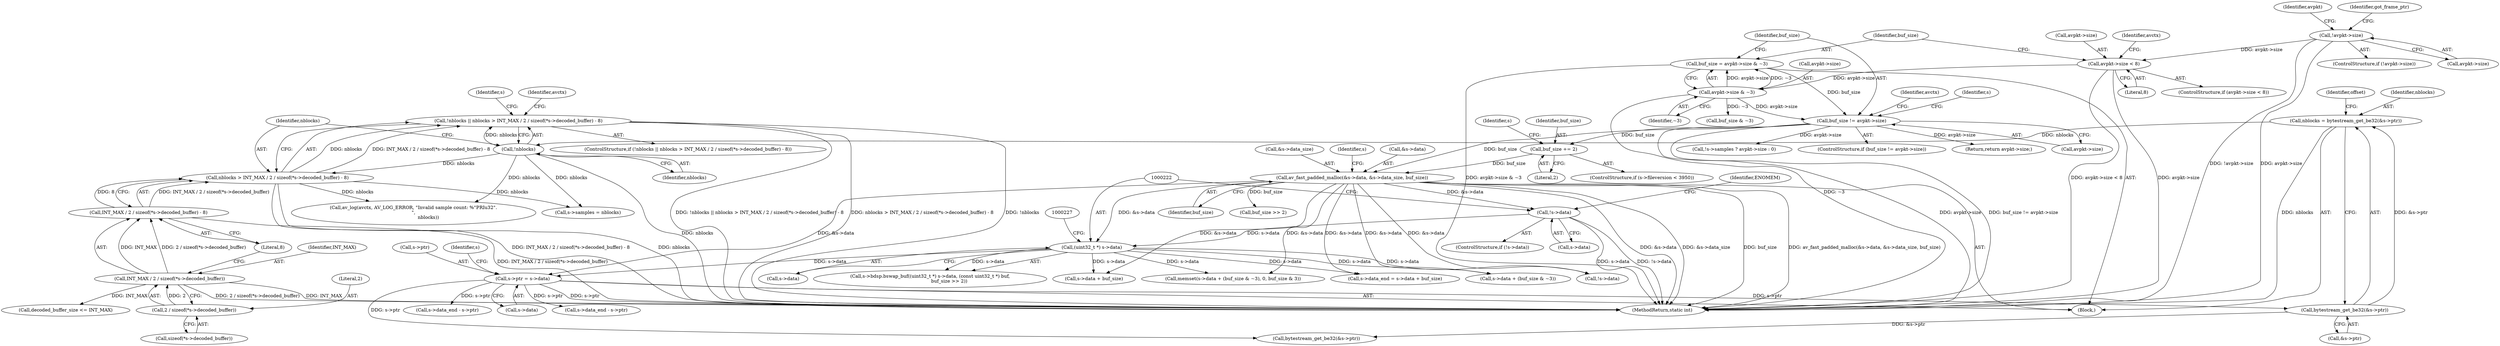 digraph "0_FFmpeg_ba4beaf6149f7241c8bd85fe853318c2f6837ad0@API" {
"1000365" [label="(Call,!nblocks || nblocks > INT_MAX / 2 / sizeof(*s->decoded_buffer) - 8)"];
"1000366" [label="(Call,!nblocks)"];
"1000260" [label="(Call,nblocks = bytestream_get_be32(&s->ptr))"];
"1000262" [label="(Call,bytestream_get_be32(&s->ptr))"];
"1000244" [label="(Call,s->ptr = s->data)"];
"1000202" [label="(Call,av_fast_padded_malloc(&s->data, &s->data_size, buf_size))"];
"1000199" [label="(Call,buf_size += 2)"];
"1000183" [label="(Call,buf_size != avpkt->size)"];
"1000175" [label="(Call,buf_size = avpkt->size & ~3)"];
"1000177" [label="(Call,avpkt->size & ~3)"];
"1000163" [label="(Call,avpkt->size < 8)"];
"1000151" [label="(Call,!avpkt->size)"];
"1000221" [label="(Call,(uint32_t *) s->data)"];
"1000213" [label="(Call,!s->data)"];
"1000368" [label="(Call,nblocks > INT_MAX / 2 / sizeof(*s->decoded_buffer) - 8)"];
"1000370" [label="(Call,INT_MAX / 2 / sizeof(*s->decoded_buffer) - 8)"];
"1000371" [label="(Call,INT_MAX / 2 / sizeof(*s->decoded_buffer))"];
"1000373" [label="(Call,2 / sizeof(*s->decoded_buffer))"];
"1000369" [label="(Identifier,nblocks)"];
"1000367" [label="(Identifier,nblocks)"];
"1000211" [label="(Identifier,buf_size)"];
"1000371" [label="(Call,INT_MAX / 2 / sizeof(*s->decoded_buffer))"];
"1000366" [label="(Call,!nblocks)"];
"1000370" [label="(Call,INT_MAX / 2 / sizeof(*s->decoded_buffer) - 8)"];
"1000374" [label="(Literal,2)"];
"1000263" [label="(Call,&s->ptr)"];
"1000178" [label="(Call,avpkt->size)"];
"1000219" [label="(Identifier,ENOMEM)"];
"1000710" [label="(Call,!s->samples ? avpkt->size : 0)"];
"1000719" [label="(MethodReturn,static int)"];
"1000202" [label="(Call,av_fast_padded_malloc(&s->data, &s->data_size, buf_size))"];
"1000251" [label="(Call,s->data_end = s->data + buf_size)"];
"1000207" [label="(Call,&s->data_size)"];
"1000365" [label="(Call,!nblocks || nblocks > INT_MAX / 2 / sizeof(*s->decoded_buffer) - 8)"];
"1000299" [label="(Call,s->data_end - s->ptr)"];
"1000261" [label="(Identifier,nblocks)"];
"1000200" [label="(Identifier,buf_size)"];
"1000163" [label="(Call,avpkt->size < 8)"];
"1000150" [label="(ControlStructure,if (!avpkt->size))"];
"1000164" [label="(Call,avpkt->size)"];
"1000152" [label="(Call,avpkt->size)"];
"1000383" [label="(Identifier,avctx)"];
"1000170" [label="(Identifier,avctx)"];
"1000182" [label="(ControlStructure,if (buf_size != avpkt->size))"];
"1000221" [label="(Call,(uint32_t *) s->data)"];
"1000392" [label="(Identifier,s)"];
"1000201" [label="(Literal,2)"];
"1000368" [label="(Call,nblocks > INT_MAX / 2 / sizeof(*s->decoded_buffer) - 8)"];
"1000196" [label="(Identifier,s)"];
"1000212" [label="(ControlStructure,if (!s->data))"];
"1000165" [label="(Identifier,avpkt)"];
"1000260" [label="(Call,nblocks = bytestream_get_be32(&s->ptr))"];
"1000382" [label="(Call,av_log(avctx, AV_LOG_ERROR, \"Invalid sample count: %\"PRIu32\".\n\",\n                    nblocks))"];
"1000401" [label="(Call,s->samples = nblocks)"];
"1000416" [label="(Return,return avpkt->size;)"];
"1000375" [label="(Call,sizeof(*s->decoded_buffer))"];
"1000452" [label="(Call,decoded_buffer_size <= INT_MAX)"];
"1000255" [label="(Call,s->data + buf_size)"];
"1000184" [label="(Identifier,buf_size)"];
"1000214" [label="(Call,s->data)"];
"1000215" [label="(Identifier,s)"];
"1000372" [label="(Identifier,INT_MAX)"];
"1000183" [label="(Call,buf_size != avpkt->size)"];
"1000220" [label="(Call,s->bdsp.bswap_buf((uint32_t *) s->data, (const uint32_t *) buf,\n                          buf_size >> 2))"];
"1000380" [label="(Literal,8)"];
"1000167" [label="(Literal,8)"];
"1000203" [label="(Call,&s->data)"];
"1000364" [label="(ControlStructure,if (!nblocks || nblocks > INT_MAX / 2 / sizeof(*s->decoded_buffer) - 8))"];
"1000245" [label="(Call,s->ptr)"];
"1000269" [label="(Call,bytestream_get_be32(&s->ptr))"];
"1000213" [label="(Call,!s->data)"];
"1000407" [label="(Call,!s->data)"];
"1000176" [label="(Identifier,buf_size)"];
"1000244" [label="(Call,s->ptr = s->data)"];
"1000181" [label="(Identifier,~3)"];
"1000237" [label="(Call,buf_size & ~3)"];
"1000190" [label="(Identifier,avctx)"];
"1000232" [label="(Call,memset(s->data + (buf_size & ~3), 0, buf_size & 3))"];
"1000162" [label="(ControlStructure,if (avpkt->size < 8))"];
"1000223" [label="(Call,s->data)"];
"1000158" [label="(Identifier,got_frame_ptr)"];
"1000253" [label="(Identifier,s)"];
"1000233" [label="(Call,s->data + (buf_size & ~3))"];
"1000185" [label="(Call,avpkt->size)"];
"1000175" [label="(Call,buf_size = avpkt->size & ~3)"];
"1000146" [label="(Block,)"];
"1000333" [label="(Call,s->data_end - s->ptr)"];
"1000199" [label="(Call,buf_size += 2)"];
"1000193" [label="(ControlStructure,if (s->fileversion < 3950))"];
"1000262" [label="(Call,bytestream_get_be32(&s->ptr))"];
"1000268" [label="(Identifier,offset)"];
"1000229" [label="(Call,buf_size >> 2)"];
"1000151" [label="(Call,!avpkt->size)"];
"1000373" [label="(Call,2 / sizeof(*s->decoded_buffer))"];
"1000177" [label="(Call,avpkt->size & ~3)"];
"1000248" [label="(Call,s->data)"];
"1000205" [label="(Identifier,s)"];
"1000365" -> "1000364"  [label="AST: "];
"1000365" -> "1000366"  [label="CFG: "];
"1000365" -> "1000368"  [label="CFG: "];
"1000366" -> "1000365"  [label="AST: "];
"1000368" -> "1000365"  [label="AST: "];
"1000383" -> "1000365"  [label="CFG: "];
"1000392" -> "1000365"  [label="CFG: "];
"1000365" -> "1000719"  [label="DDG: !nblocks || nblocks > INT_MAX / 2 / sizeof(*s->decoded_buffer) - 8"];
"1000365" -> "1000719"  [label="DDG: nblocks > INT_MAX / 2 / sizeof(*s->decoded_buffer) - 8"];
"1000365" -> "1000719"  [label="DDG: !nblocks"];
"1000366" -> "1000365"  [label="DDG: nblocks"];
"1000368" -> "1000365"  [label="DDG: nblocks"];
"1000368" -> "1000365"  [label="DDG: INT_MAX / 2 / sizeof(*s->decoded_buffer) - 8"];
"1000366" -> "1000367"  [label="CFG: "];
"1000367" -> "1000366"  [label="AST: "];
"1000369" -> "1000366"  [label="CFG: "];
"1000366" -> "1000719"  [label="DDG: nblocks"];
"1000260" -> "1000366"  [label="DDG: nblocks"];
"1000366" -> "1000368"  [label="DDG: nblocks"];
"1000366" -> "1000382"  [label="DDG: nblocks"];
"1000366" -> "1000401"  [label="DDG: nblocks"];
"1000260" -> "1000146"  [label="AST: "];
"1000260" -> "1000262"  [label="CFG: "];
"1000261" -> "1000260"  [label="AST: "];
"1000262" -> "1000260"  [label="AST: "];
"1000268" -> "1000260"  [label="CFG: "];
"1000260" -> "1000719"  [label="DDG: nblocks"];
"1000262" -> "1000260"  [label="DDG: &s->ptr"];
"1000262" -> "1000263"  [label="CFG: "];
"1000263" -> "1000262"  [label="AST: "];
"1000244" -> "1000262"  [label="DDG: s->ptr"];
"1000262" -> "1000269"  [label="DDG: &s->ptr"];
"1000244" -> "1000146"  [label="AST: "];
"1000244" -> "1000248"  [label="CFG: "];
"1000245" -> "1000244"  [label="AST: "];
"1000248" -> "1000244"  [label="AST: "];
"1000253" -> "1000244"  [label="CFG: "];
"1000244" -> "1000719"  [label="DDG: s->ptr"];
"1000202" -> "1000244"  [label="DDG: &s->data"];
"1000221" -> "1000244"  [label="DDG: s->data"];
"1000244" -> "1000269"  [label="DDG: s->ptr"];
"1000244" -> "1000299"  [label="DDG: s->ptr"];
"1000244" -> "1000333"  [label="DDG: s->ptr"];
"1000202" -> "1000146"  [label="AST: "];
"1000202" -> "1000211"  [label="CFG: "];
"1000203" -> "1000202"  [label="AST: "];
"1000207" -> "1000202"  [label="AST: "];
"1000211" -> "1000202"  [label="AST: "];
"1000215" -> "1000202"  [label="CFG: "];
"1000202" -> "1000719"  [label="DDG: &s->data"];
"1000202" -> "1000719"  [label="DDG: &s->data_size"];
"1000202" -> "1000719"  [label="DDG: buf_size"];
"1000202" -> "1000719"  [label="DDG: av_fast_padded_malloc(&s->data, &s->data_size, buf_size)"];
"1000199" -> "1000202"  [label="DDG: buf_size"];
"1000183" -> "1000202"  [label="DDG: buf_size"];
"1000202" -> "1000213"  [label="DDG: &s->data"];
"1000202" -> "1000221"  [label="DDG: &s->data"];
"1000202" -> "1000229"  [label="DDG: buf_size"];
"1000202" -> "1000232"  [label="DDG: &s->data"];
"1000202" -> "1000233"  [label="DDG: &s->data"];
"1000202" -> "1000251"  [label="DDG: &s->data"];
"1000202" -> "1000255"  [label="DDG: &s->data"];
"1000202" -> "1000407"  [label="DDG: &s->data"];
"1000199" -> "1000193"  [label="AST: "];
"1000199" -> "1000201"  [label="CFG: "];
"1000200" -> "1000199"  [label="AST: "];
"1000201" -> "1000199"  [label="AST: "];
"1000205" -> "1000199"  [label="CFG: "];
"1000183" -> "1000199"  [label="DDG: buf_size"];
"1000183" -> "1000182"  [label="AST: "];
"1000183" -> "1000185"  [label="CFG: "];
"1000184" -> "1000183"  [label="AST: "];
"1000185" -> "1000183"  [label="AST: "];
"1000190" -> "1000183"  [label="CFG: "];
"1000196" -> "1000183"  [label="CFG: "];
"1000183" -> "1000719"  [label="DDG: avpkt->size"];
"1000183" -> "1000719"  [label="DDG: buf_size != avpkt->size"];
"1000175" -> "1000183"  [label="DDG: buf_size"];
"1000177" -> "1000183"  [label="DDG: avpkt->size"];
"1000183" -> "1000416"  [label="DDG: avpkt->size"];
"1000183" -> "1000710"  [label="DDG: avpkt->size"];
"1000175" -> "1000146"  [label="AST: "];
"1000175" -> "1000177"  [label="CFG: "];
"1000176" -> "1000175"  [label="AST: "];
"1000177" -> "1000175"  [label="AST: "];
"1000184" -> "1000175"  [label="CFG: "];
"1000175" -> "1000719"  [label="DDG: avpkt->size & ~3"];
"1000177" -> "1000175"  [label="DDG: avpkt->size"];
"1000177" -> "1000175"  [label="DDG: ~3"];
"1000177" -> "1000181"  [label="CFG: "];
"1000178" -> "1000177"  [label="AST: "];
"1000181" -> "1000177"  [label="AST: "];
"1000177" -> "1000719"  [label="DDG: ~3"];
"1000163" -> "1000177"  [label="DDG: avpkt->size"];
"1000177" -> "1000237"  [label="DDG: ~3"];
"1000163" -> "1000162"  [label="AST: "];
"1000163" -> "1000167"  [label="CFG: "];
"1000164" -> "1000163"  [label="AST: "];
"1000167" -> "1000163"  [label="AST: "];
"1000170" -> "1000163"  [label="CFG: "];
"1000176" -> "1000163"  [label="CFG: "];
"1000163" -> "1000719"  [label="DDG: avpkt->size"];
"1000163" -> "1000719"  [label="DDG: avpkt->size < 8"];
"1000151" -> "1000163"  [label="DDG: avpkt->size"];
"1000151" -> "1000150"  [label="AST: "];
"1000151" -> "1000152"  [label="CFG: "];
"1000152" -> "1000151"  [label="AST: "];
"1000158" -> "1000151"  [label="CFG: "];
"1000165" -> "1000151"  [label="CFG: "];
"1000151" -> "1000719"  [label="DDG: !avpkt->size"];
"1000151" -> "1000719"  [label="DDG: avpkt->size"];
"1000221" -> "1000220"  [label="AST: "];
"1000221" -> "1000223"  [label="CFG: "];
"1000222" -> "1000221"  [label="AST: "];
"1000223" -> "1000221"  [label="AST: "];
"1000227" -> "1000221"  [label="CFG: "];
"1000221" -> "1000220"  [label="DDG: s->data"];
"1000213" -> "1000221"  [label="DDG: s->data"];
"1000221" -> "1000232"  [label="DDG: s->data"];
"1000221" -> "1000233"  [label="DDG: s->data"];
"1000221" -> "1000251"  [label="DDG: s->data"];
"1000221" -> "1000255"  [label="DDG: s->data"];
"1000221" -> "1000407"  [label="DDG: s->data"];
"1000213" -> "1000212"  [label="AST: "];
"1000213" -> "1000214"  [label="CFG: "];
"1000214" -> "1000213"  [label="AST: "];
"1000219" -> "1000213"  [label="CFG: "];
"1000222" -> "1000213"  [label="CFG: "];
"1000213" -> "1000719"  [label="DDG: s->data"];
"1000213" -> "1000719"  [label="DDG: !s->data"];
"1000368" -> "1000370"  [label="CFG: "];
"1000369" -> "1000368"  [label="AST: "];
"1000370" -> "1000368"  [label="AST: "];
"1000368" -> "1000719"  [label="DDG: nblocks"];
"1000368" -> "1000719"  [label="DDG: INT_MAX / 2 / sizeof(*s->decoded_buffer) - 8"];
"1000370" -> "1000368"  [label="DDG: INT_MAX / 2 / sizeof(*s->decoded_buffer)"];
"1000370" -> "1000368"  [label="DDG: 8"];
"1000368" -> "1000382"  [label="DDG: nblocks"];
"1000368" -> "1000401"  [label="DDG: nblocks"];
"1000370" -> "1000380"  [label="CFG: "];
"1000371" -> "1000370"  [label="AST: "];
"1000380" -> "1000370"  [label="AST: "];
"1000370" -> "1000719"  [label="DDG: INT_MAX / 2 / sizeof(*s->decoded_buffer)"];
"1000371" -> "1000370"  [label="DDG: INT_MAX"];
"1000371" -> "1000370"  [label="DDG: 2 / sizeof(*s->decoded_buffer)"];
"1000371" -> "1000373"  [label="CFG: "];
"1000372" -> "1000371"  [label="AST: "];
"1000373" -> "1000371"  [label="AST: "];
"1000380" -> "1000371"  [label="CFG: "];
"1000371" -> "1000719"  [label="DDG: 2 / sizeof(*s->decoded_buffer)"];
"1000371" -> "1000719"  [label="DDG: INT_MAX"];
"1000373" -> "1000371"  [label="DDG: 2"];
"1000371" -> "1000452"  [label="DDG: INT_MAX"];
"1000373" -> "1000375"  [label="CFG: "];
"1000374" -> "1000373"  [label="AST: "];
"1000375" -> "1000373"  [label="AST: "];
}
